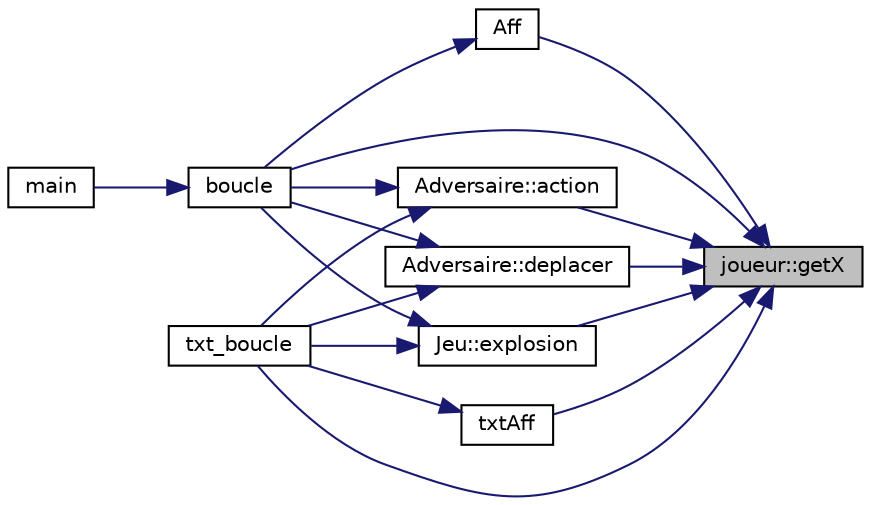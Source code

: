 digraph "joueur::getX"
{
 // LATEX_PDF_SIZE
  edge [fontname="Helvetica",fontsize="10",labelfontname="Helvetica",labelfontsize="10"];
  node [fontname="Helvetica",fontsize="10",shape=record];
  rankdir="RL";
  Node1 [label="joueur::getX",height=0.2,width=0.4,color="black", fillcolor="grey75", style="filled", fontcolor="black",tooltip="réupère x"];
  Node1 -> Node2 [dir="back",color="midnightblue",fontsize="10",style="solid"];
  Node2 [label="Adversaire::action",height=0.2,width=0.4,color="black", fillcolor="white", style="filled",URL="$class_adversaire.html#a4bbf36e019fb0082f22a0ae7eada3e12",tooltip="récupère la priorité actuel en fonction des évenements"];
  Node2 -> Node3 [dir="back",color="midnightblue",fontsize="10",style="solid"];
  Node3 [label="boucle",height=0.2,width=0.4,color="black", fillcolor="white", style="filled",URL="$affiche_8h.html#aabc3dc0e047350ca7cb06acf1414f306",tooltip="boucle de jeu"];
  Node3 -> Node4 [dir="back",color="midnightblue",fontsize="10",style="solid"];
  Node4 [label="main",height=0.2,width=0.4,color="black", fillcolor="white", style="filled",URL="$main_8cpp.html#a3c04138a5bfe5d72780bb7e82a18e627",tooltip=" "];
  Node2 -> Node5 [dir="back",color="midnightblue",fontsize="10",style="solid"];
  Node5 [label="txt_boucle",height=0.2,width=0.4,color="black", fillcolor="white", style="filled",URL="$text_8h.html#ac02ace423a2a7071ca853a3eeb3a7f16",tooltip=" "];
  Node1 -> Node6 [dir="back",color="midnightblue",fontsize="10",style="solid"];
  Node6 [label="Aff",height=0.2,width=0.4,color="black", fillcolor="white", style="filled",URL="$affich_8cpp.html#a4d115f5d70fe281f5781a4c61a1e6573",tooltip="s'occupe de l'affichage SDL"];
  Node6 -> Node3 [dir="back",color="midnightblue",fontsize="10",style="solid"];
  Node1 -> Node3 [dir="back",color="midnightblue",fontsize="10",style="solid"];
  Node1 -> Node7 [dir="back",color="midnightblue",fontsize="10",style="solid"];
  Node7 [label="Adversaire::deplacer",height=0.2,width=0.4,color="black", fillcolor="white", style="filled",URL="$class_adversaire.html#a0003dc1cc9c750ab158ee7553dfa2e35",tooltip="deplace le joueur j dans une direction donné"];
  Node7 -> Node3 [dir="back",color="midnightblue",fontsize="10",style="solid"];
  Node7 -> Node5 [dir="back",color="midnightblue",fontsize="10",style="solid"];
  Node1 -> Node8 [dir="back",color="midnightblue",fontsize="10",style="solid"];
  Node8 [label="Jeu::explosion",height=0.2,width=0.4,color="black", fillcolor="white", style="filled",URL="$class_jeu.html#abdb2f0f98d08b1ef635987569525d17c",tooltip="gère l'explosion de la bombe"];
  Node8 -> Node3 [dir="back",color="midnightblue",fontsize="10",style="solid"];
  Node8 -> Node5 [dir="back",color="midnightblue",fontsize="10",style="solid"];
  Node1 -> Node5 [dir="back",color="midnightblue",fontsize="10",style="solid"];
  Node1 -> Node9 [dir="back",color="midnightblue",fontsize="10",style="solid"];
  Node9 [label="txtAff",height=0.2,width=0.4,color="black", fillcolor="white", style="filled",URL="$text_8cpp.html#afde74a955ef9ff6e1307ae8e4912487b",tooltip=" "];
  Node9 -> Node5 [dir="back",color="midnightblue",fontsize="10",style="solid"];
}
